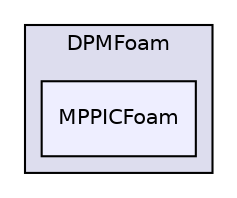 digraph "applications/solvers/lagrangian/DPMFoam/MPPICFoam" {
  bgcolor=transparent;
  compound=true
  node [ fontsize="10", fontname="Helvetica"];
  edge [ labelfontsize="10", labelfontname="Helvetica"];
  subgraph clusterdir_a90c95a63081a4a48ff9b32980da26da {
    graph [ bgcolor="#ddddee", pencolor="black", label="DPMFoam" fontname="Helvetica", fontsize="10", URL="dir_a90c95a63081a4a48ff9b32980da26da.html"]
  dir_2b94ab65310021c1d92c332559e7c60f [shape=box, label="MPPICFoam", style="filled", fillcolor="#eeeeff", pencolor="black", URL="dir_2b94ab65310021c1d92c332559e7c60f.html"];
  }
}

